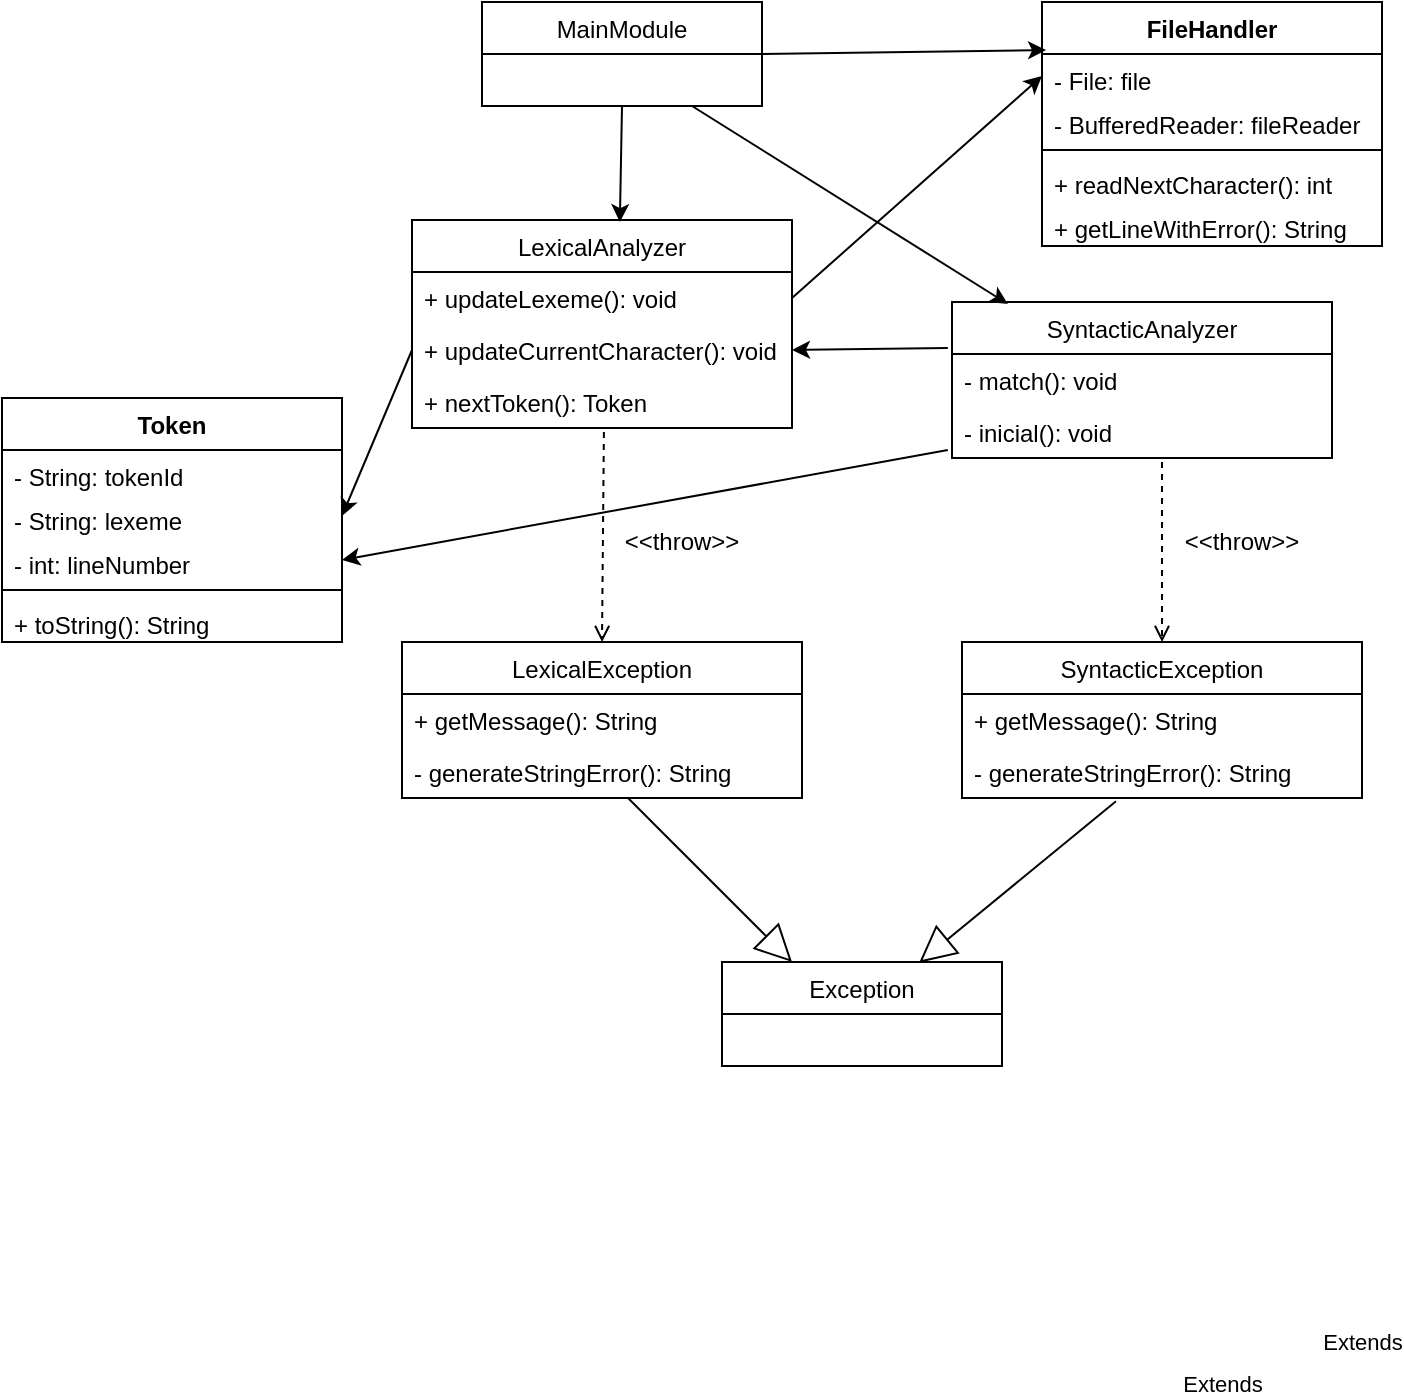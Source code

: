 <mxfile version="14.9.6" type="device"><diagram id="JQZMnxubz2uC1uG3EawM" name="Page-1"><mxGraphModel dx="2512" dy="814" grid="1" gridSize="10" guides="1" tooltips="1" connect="1" arrows="1" fold="1" page="1" pageScale="1" pageWidth="850" pageHeight="1100" math="0" shadow="0"><root><mxCell id="0"/><mxCell id="1" parent="0"/><mxCell id="ailKW19AnrGiqn5hhmo4-21" value="FileHandler" style="swimlane;fontStyle=1;align=center;verticalAlign=top;childLayout=stackLayout;horizontal=1;startSize=26;horizontalStack=0;resizeParent=1;resizeParentMax=0;resizeLast=0;collapsible=1;marginBottom=0;" parent="1" vertex="1"><mxGeometry x="380" y="60" width="170" height="122" as="geometry"/></mxCell><mxCell id="ailKW19AnrGiqn5hhmo4-22" value="- File: file" style="text;strokeColor=none;fillColor=none;align=left;verticalAlign=top;spacingLeft=4;spacingRight=4;overflow=hidden;rotatable=0;points=[[0,0.5],[1,0.5]];portConstraint=eastwest;" parent="ailKW19AnrGiqn5hhmo4-21" vertex="1"><mxGeometry y="26" width="170" height="22" as="geometry"/></mxCell><mxCell id="5VZeaOy-Lq3AsACPUJMo-4" value="- BufferedReader: fileReader" style="text;strokeColor=none;fillColor=none;align=left;verticalAlign=top;spacingLeft=4;spacingRight=4;overflow=hidden;rotatable=0;points=[[0,0.5],[1,0.5]];portConstraint=eastwest;" parent="ailKW19AnrGiqn5hhmo4-21" vertex="1"><mxGeometry y="48" width="170" height="22" as="geometry"/></mxCell><mxCell id="ailKW19AnrGiqn5hhmo4-23" value="" style="line;strokeWidth=1;fillColor=none;align=left;verticalAlign=middle;spacingTop=-1;spacingLeft=3;spacingRight=3;rotatable=0;labelPosition=right;points=[];portConstraint=eastwest;" parent="ailKW19AnrGiqn5hhmo4-21" vertex="1"><mxGeometry y="70" width="170" height="8" as="geometry"/></mxCell><mxCell id="5VZeaOy-Lq3AsACPUJMo-5" value="+ readNextCharacter(): int" style="text;strokeColor=none;fillColor=none;align=left;verticalAlign=top;spacingLeft=4;spacingRight=4;overflow=hidden;rotatable=0;points=[[0,0.5],[1,0.5]];portConstraint=eastwest;" parent="ailKW19AnrGiqn5hhmo4-21" vertex="1"><mxGeometry y="78" width="170" height="22" as="geometry"/></mxCell><mxCell id="5VZeaOy-Lq3AsACPUJMo-6" value="+ getLineWithError(): String" style="text;strokeColor=none;fillColor=none;align=left;verticalAlign=top;spacingLeft=4;spacingRight=4;overflow=hidden;rotatable=0;points=[[0,0.5],[1,0.5]];portConstraint=eastwest;" parent="ailKW19AnrGiqn5hhmo4-21" vertex="1"><mxGeometry y="100" width="170" height="22" as="geometry"/></mxCell><mxCell id="ailKW19AnrGiqn5hhmo4-38" value="" style="endArrow=classic;html=1;rounded=0;exitX=1;exitY=0.5;exitDx=0;exitDy=0;entryX=0;entryY=0.5;entryDx=0;entryDy=0;" parent="1" source="5VZeaOy-Lq3AsACPUJMo-44" target="ailKW19AnrGiqn5hhmo4-22" edge="1"><mxGeometry width="50" height="50" relative="1" as="geometry"><mxPoint x="270" y="197" as="sourcePoint"/><mxPoint x="450" y="210" as="targetPoint"/></mxGeometry></mxCell><mxCell id="ailKW19AnrGiqn5hhmo4-39" value="" style="endArrow=classic;html=1;rounded=0;exitX=0.5;exitY=1;exitDx=0;exitDy=0;entryX=0.547;entryY=0.01;entryDx=0;entryDy=0;entryPerimeter=0;" parent="1" source="5VZeaOy-Lq3AsACPUJMo-27" target="5VZeaOy-Lq3AsACPUJMo-43" edge="1"><mxGeometry width="50" height="50" relative="1" as="geometry"><mxPoint x="170" y="-36" as="sourcePoint"/><mxPoint x="170" y="160" as="targetPoint"/></mxGeometry></mxCell><mxCell id="5VZeaOy-Lq3AsACPUJMo-9" value="Token" style="swimlane;fontStyle=1;align=center;verticalAlign=top;childLayout=stackLayout;horizontal=1;startSize=26;horizontalStack=0;resizeParent=1;resizeParentMax=0;resizeLast=0;collapsible=1;marginBottom=0;" parent="1" vertex="1"><mxGeometry x="-140" y="258" width="170" height="122" as="geometry"/></mxCell><mxCell id="5VZeaOy-Lq3AsACPUJMo-10" value="- String: tokenId" style="text;strokeColor=none;fillColor=none;align=left;verticalAlign=top;spacingLeft=4;spacingRight=4;overflow=hidden;rotatable=0;points=[[0,0.5],[1,0.5]];portConstraint=eastwest;" parent="5VZeaOy-Lq3AsACPUJMo-9" vertex="1"><mxGeometry y="26" width="170" height="22" as="geometry"/></mxCell><mxCell id="5VZeaOy-Lq3AsACPUJMo-11" value="- String: lexeme" style="text;strokeColor=none;fillColor=none;align=left;verticalAlign=top;spacingLeft=4;spacingRight=4;overflow=hidden;rotatable=0;points=[[0,0.5],[1,0.5]];portConstraint=eastwest;" parent="5VZeaOy-Lq3AsACPUJMo-9" vertex="1"><mxGeometry y="48" width="170" height="22" as="geometry"/></mxCell><mxCell id="5VZeaOy-Lq3AsACPUJMo-16" value="- int: lineNumber" style="text;strokeColor=none;fillColor=none;align=left;verticalAlign=top;spacingLeft=4;spacingRight=4;overflow=hidden;rotatable=0;points=[[0,0.5],[1,0.5]];portConstraint=eastwest;" parent="5VZeaOy-Lq3AsACPUJMo-9" vertex="1"><mxGeometry y="70" width="170" height="22" as="geometry"/></mxCell><mxCell id="5VZeaOy-Lq3AsACPUJMo-12" value="" style="line;strokeWidth=1;fillColor=none;align=left;verticalAlign=middle;spacingTop=-1;spacingLeft=3;spacingRight=3;rotatable=0;labelPosition=right;points=[];portConstraint=eastwest;" parent="5VZeaOy-Lq3AsACPUJMo-9" vertex="1"><mxGeometry y="92" width="170" height="8" as="geometry"/></mxCell><mxCell id="5VZeaOy-Lq3AsACPUJMo-17" value="+ toString(): String" style="text;strokeColor=none;fillColor=none;align=left;verticalAlign=top;spacingLeft=4;spacingRight=4;overflow=hidden;rotatable=0;points=[[0,0.5],[1,0.5]];portConstraint=eastwest;" parent="5VZeaOy-Lq3AsACPUJMo-9" vertex="1"><mxGeometry y="100" width="170" height="22" as="geometry"/></mxCell><mxCell id="5VZeaOy-Lq3AsACPUJMo-27" value="MainModule" style="swimlane;fontStyle=0;childLayout=stackLayout;horizontal=1;startSize=26;fillColor=none;horizontalStack=0;resizeParent=1;resizeParentMax=0;resizeLast=0;collapsible=1;marginBottom=0;" parent="1" vertex="1"><mxGeometry x="100" y="60" width="140" height="52" as="geometry"/></mxCell><mxCell id="5VZeaOy-Lq3AsACPUJMo-33" value="Exception" style="swimlane;fontStyle=0;childLayout=stackLayout;horizontal=1;startSize=26;fillColor=none;horizontalStack=0;resizeParent=1;resizeParentMax=0;resizeLast=0;collapsible=1;marginBottom=0;" parent="1" vertex="1"><mxGeometry x="220" y="540" width="140" height="52" as="geometry"/></mxCell><mxCell id="5VZeaOy-Lq3AsACPUJMo-36" value="" style="endArrow=open;dashed=1;html=1;entryX=0.5;entryY=0;entryDx=0;entryDy=0;exitX=0.505;exitY=1.077;exitDx=0;exitDy=0;exitPerimeter=0;" parent="1" source="5VZeaOy-Lq3AsACPUJMo-46" target="5VZeaOy-Lq3AsACPUJMo-39" edge="1"><mxGeometry width="50" height="50" relative="1" as="geometry"><mxPoint x="160" y="310" as="sourcePoint"/><mxPoint x="210" y="460" as="targetPoint"/></mxGeometry></mxCell><mxCell id="5VZeaOy-Lq3AsACPUJMo-37" value="&amp;lt;&amp;lt;throw&amp;gt;&amp;gt;" style="text;html=1;strokeColor=none;fillColor=none;align=center;verticalAlign=middle;whiteSpace=wrap;rounded=0;" parent="1" vertex="1"><mxGeometry x="180" y="320" width="40" height="20" as="geometry"/></mxCell><mxCell id="5VZeaOy-Lq3AsACPUJMo-39" value="LexicalException" style="swimlane;fontStyle=0;childLayout=stackLayout;horizontal=1;startSize=26;fillColor=none;horizontalStack=0;resizeParent=1;resizeParentMax=0;resizeLast=0;collapsible=1;marginBottom=0;" parent="1" vertex="1"><mxGeometry x="60" y="380" width="200" height="78" as="geometry"/></mxCell><mxCell id="5VZeaOy-Lq3AsACPUJMo-40" value="+ getMessage(): String" style="text;strokeColor=none;fillColor=none;align=left;verticalAlign=top;spacingLeft=4;spacingRight=4;overflow=hidden;rotatable=0;points=[[0,0.5],[1,0.5]];portConstraint=eastwest;" parent="5VZeaOy-Lq3AsACPUJMo-39" vertex="1"><mxGeometry y="26" width="200" height="26" as="geometry"/></mxCell><mxCell id="5VZeaOy-Lq3AsACPUJMo-41" value="- generateStringError(): String" style="text;strokeColor=none;fillColor=none;align=left;verticalAlign=top;spacingLeft=4;spacingRight=4;overflow=hidden;rotatable=0;points=[[0,0.5],[1,0.5]];portConstraint=eastwest;" parent="5VZeaOy-Lq3AsACPUJMo-39" vertex="1"><mxGeometry y="52" width="200" height="26" as="geometry"/></mxCell><mxCell id="5VZeaOy-Lq3AsACPUJMo-43" value="LexicalAnalyzer" style="swimlane;fontStyle=0;childLayout=stackLayout;horizontal=1;startSize=26;fillColor=none;horizontalStack=0;resizeParent=1;resizeParentMax=0;resizeLast=0;collapsible=1;marginBottom=0;" parent="1" vertex="1"><mxGeometry x="65" y="169" width="190" height="104" as="geometry"/></mxCell><mxCell id="5VZeaOy-Lq3AsACPUJMo-44" value="+ updateLexeme(): void" style="text;strokeColor=none;fillColor=none;align=left;verticalAlign=top;spacingLeft=4;spacingRight=4;overflow=hidden;rotatable=0;points=[[0,0.5],[1,0.5]];portConstraint=eastwest;" parent="5VZeaOy-Lq3AsACPUJMo-43" vertex="1"><mxGeometry y="26" width="190" height="26" as="geometry"/></mxCell><mxCell id="5VZeaOy-Lq3AsACPUJMo-45" value="+ updateCurrentCharacter(): void" style="text;strokeColor=none;fillColor=none;align=left;verticalAlign=top;spacingLeft=4;spacingRight=4;overflow=hidden;rotatable=0;points=[[0,0.5],[1,0.5]];portConstraint=eastwest;" parent="5VZeaOy-Lq3AsACPUJMo-43" vertex="1"><mxGeometry y="52" width="190" height="26" as="geometry"/></mxCell><mxCell id="5VZeaOy-Lq3AsACPUJMo-46" value="+ nextToken(): Token" style="text;strokeColor=none;fillColor=none;align=left;verticalAlign=top;spacingLeft=4;spacingRight=4;overflow=hidden;rotatable=0;points=[[0,0.5],[1,0.5]];portConstraint=eastwest;" parent="5VZeaOy-Lq3AsACPUJMo-43" vertex="1"><mxGeometry y="78" width="190" height="26" as="geometry"/></mxCell><mxCell id="5VZeaOy-Lq3AsACPUJMo-48" value="" style="endArrow=classic;html=1;rounded=0;exitX=0;exitY=0.5;exitDx=0;exitDy=0;entryX=1;entryY=0.5;entryDx=0;entryDy=0;" parent="1" source="5VZeaOy-Lq3AsACPUJMo-45" target="5VZeaOy-Lq3AsACPUJMo-11" edge="1"><mxGeometry width="50" height="50" relative="1" as="geometry"><mxPoint x="180" y="42" as="sourcePoint"/><mxPoint x="178.93" y="180.04" as="targetPoint"/></mxGeometry></mxCell><mxCell id="5VZeaOy-Lq3AsACPUJMo-49" value="" style="endArrow=classic;html=1;rounded=0;exitX=1;exitY=0.5;exitDx=0;exitDy=0;entryX=0.012;entryY=0.197;entryDx=0;entryDy=0;entryPerimeter=0;" parent="1" source="5VZeaOy-Lq3AsACPUJMo-27" edge="1" target="ailKW19AnrGiqn5hhmo4-21"><mxGeometry width="50" height="50" relative="1" as="geometry"><mxPoint x="265" y="218" as="sourcePoint"/><mxPoint x="402" y="187" as="targetPoint"/></mxGeometry></mxCell><mxCell id="Ku5Z3rj2SnJ2lTEH2q7J-1" value="SyntacticAnalyzer" style="swimlane;fontStyle=0;childLayout=stackLayout;horizontal=1;startSize=26;fillColor=none;horizontalStack=0;resizeParent=1;resizeParentMax=0;resizeLast=0;collapsible=1;marginBottom=0;" vertex="1" parent="1"><mxGeometry x="335" y="210" width="190" height="78" as="geometry"/></mxCell><mxCell id="Ku5Z3rj2SnJ2lTEH2q7J-2" value="- match(): void" style="text;strokeColor=none;fillColor=none;align=left;verticalAlign=top;spacingLeft=4;spacingRight=4;overflow=hidden;rotatable=0;points=[[0,0.5],[1,0.5]];portConstraint=eastwest;" vertex="1" parent="Ku5Z3rj2SnJ2lTEH2q7J-1"><mxGeometry y="26" width="190" height="26" as="geometry"/></mxCell><mxCell id="Ku5Z3rj2SnJ2lTEH2q7J-3" value="- inicial(): void" style="text;strokeColor=none;fillColor=none;align=left;verticalAlign=top;spacingLeft=4;spacingRight=4;overflow=hidden;rotatable=0;points=[[0,0.5],[1,0.5]];portConstraint=eastwest;" vertex="1" parent="Ku5Z3rj2SnJ2lTEH2q7J-1"><mxGeometry y="52" width="190" height="26" as="geometry"/></mxCell><mxCell id="Ku5Z3rj2SnJ2lTEH2q7J-5" value="" style="endArrow=classic;html=1;rounded=0;exitX=-0.011;exitY=-0.115;exitDx=0;exitDy=0;entryX=1;entryY=0.5;entryDx=0;entryDy=0;exitPerimeter=0;" edge="1" parent="1" source="Ku5Z3rj2SnJ2lTEH2q7J-2" target="5VZeaOy-Lq3AsACPUJMo-45"><mxGeometry width="50" height="50" relative="1" as="geometry"><mxPoint x="75" y="244" as="sourcePoint"/><mxPoint x="-20" y="246" as="targetPoint"/></mxGeometry></mxCell><mxCell id="Ku5Z3rj2SnJ2lTEH2q7J-6" value="" style="endArrow=open;dashed=1;html=1;entryX=0.5;entryY=0;entryDx=0;entryDy=0;" edge="1" parent="1" target="Ku5Z3rj2SnJ2lTEH2q7J-7"><mxGeometry width="50" height="50" relative="1" as="geometry"><mxPoint x="440" y="290" as="sourcePoint"/><mxPoint x="442" y="400" as="targetPoint"/></mxGeometry></mxCell><mxCell id="Ku5Z3rj2SnJ2lTEH2q7J-7" value="SyntacticException" style="swimlane;fontStyle=0;childLayout=stackLayout;horizontal=1;startSize=26;fillColor=none;horizontalStack=0;resizeParent=1;resizeParentMax=0;resizeLast=0;collapsible=1;marginBottom=0;" vertex="1" parent="1"><mxGeometry x="340" y="380" width="200" height="78" as="geometry"/></mxCell><mxCell id="Ku5Z3rj2SnJ2lTEH2q7J-8" value="+ getMessage(): String" style="text;strokeColor=none;fillColor=none;align=left;verticalAlign=top;spacingLeft=4;spacingRight=4;overflow=hidden;rotatable=0;points=[[0,0.5],[1,0.5]];portConstraint=eastwest;" vertex="1" parent="Ku5Z3rj2SnJ2lTEH2q7J-7"><mxGeometry y="26" width="200" height="26" as="geometry"/></mxCell><mxCell id="Ku5Z3rj2SnJ2lTEH2q7J-9" value="- generateStringError(): String" style="text;strokeColor=none;fillColor=none;align=left;verticalAlign=top;spacingLeft=4;spacingRight=4;overflow=hidden;rotatable=0;points=[[0,0.5],[1,0.5]];portConstraint=eastwest;" vertex="1" parent="Ku5Z3rj2SnJ2lTEH2q7J-7"><mxGeometry y="52" width="200" height="26" as="geometry"/></mxCell><mxCell id="Ku5Z3rj2SnJ2lTEH2q7J-13" value="&amp;lt;&amp;lt;throw&amp;gt;&amp;gt;" style="text;html=1;strokeColor=none;fillColor=none;align=center;verticalAlign=middle;whiteSpace=wrap;rounded=0;" vertex="1" parent="1"><mxGeometry x="460" y="320" width="40" height="20" as="geometry"/></mxCell><mxCell id="Ku5Z3rj2SnJ2lTEH2q7J-15" value="Extends" style="endArrow=block;endSize=16;endFill=0;html=1;exitX=0.385;exitY=1.062;exitDx=0;exitDy=0;exitPerimeter=0;entryX=0.704;entryY=0.007;entryDx=0;entryDy=0;entryPerimeter=0;" edge="1" parent="1" source="Ku5Z3rj2SnJ2lTEH2q7J-9" target="5VZeaOy-Lq3AsACPUJMo-33"><mxGeometry x="1" y="259" width="160" relative="1" as="geometry"><mxPoint x="189.81" y="468.0" as="sourcePoint"/><mxPoint x="330" y="560" as="targetPoint"/><mxPoint x="-13" y="10" as="offset"/></mxGeometry></mxCell><mxCell id="5VZeaOy-Lq3AsACPUJMo-51" value="Extends" style="endArrow=block;endSize=16;endFill=0;html=1;entryX=0.25;entryY=0;entryDx=0;entryDy=0;" parent="1" edge="1" target="5VZeaOy-Lq3AsACPUJMo-33" source="5VZeaOy-Lq3AsACPUJMo-41"><mxGeometry x="1" y="343" width="160" relative="1" as="geometry"><mxPoint x="180" y="460" as="sourcePoint"/><mxPoint x="320" y="550" as="targetPoint"/><mxPoint x="42" y="433" as="offset"/></mxGeometry></mxCell><mxCell id="Ku5Z3rj2SnJ2lTEH2q7J-16" value="" style="endArrow=classic;html=1;rounded=0;exitX=0.75;exitY=1;exitDx=0;exitDy=0;entryX=0.147;entryY=0.013;entryDx=0;entryDy=0;entryPerimeter=0;" edge="1" parent="1" source="5VZeaOy-Lq3AsACPUJMo-27" target="Ku5Z3rj2SnJ2lTEH2q7J-1"><mxGeometry width="50" height="50" relative="1" as="geometry"><mxPoint x="180" y="122" as="sourcePoint"/><mxPoint x="178.93" y="180.04" as="targetPoint"/></mxGeometry></mxCell><mxCell id="Ku5Z3rj2SnJ2lTEH2q7J-17" value="" style="endArrow=classic;html=1;rounded=0;exitX=-0.011;exitY=0.846;exitDx=0;exitDy=0;exitPerimeter=0;entryX=1;entryY=0.5;entryDx=0;entryDy=0;" edge="1" parent="1" source="Ku5Z3rj2SnJ2lTEH2q7J-3" target="5VZeaOy-Lq3AsACPUJMo-16"><mxGeometry width="50" height="50" relative="1" as="geometry"><mxPoint x="342.91" y="243.01" as="sourcePoint"/><mxPoint x="-30" y="320" as="targetPoint"/></mxGeometry></mxCell></root></mxGraphModel></diagram></mxfile>